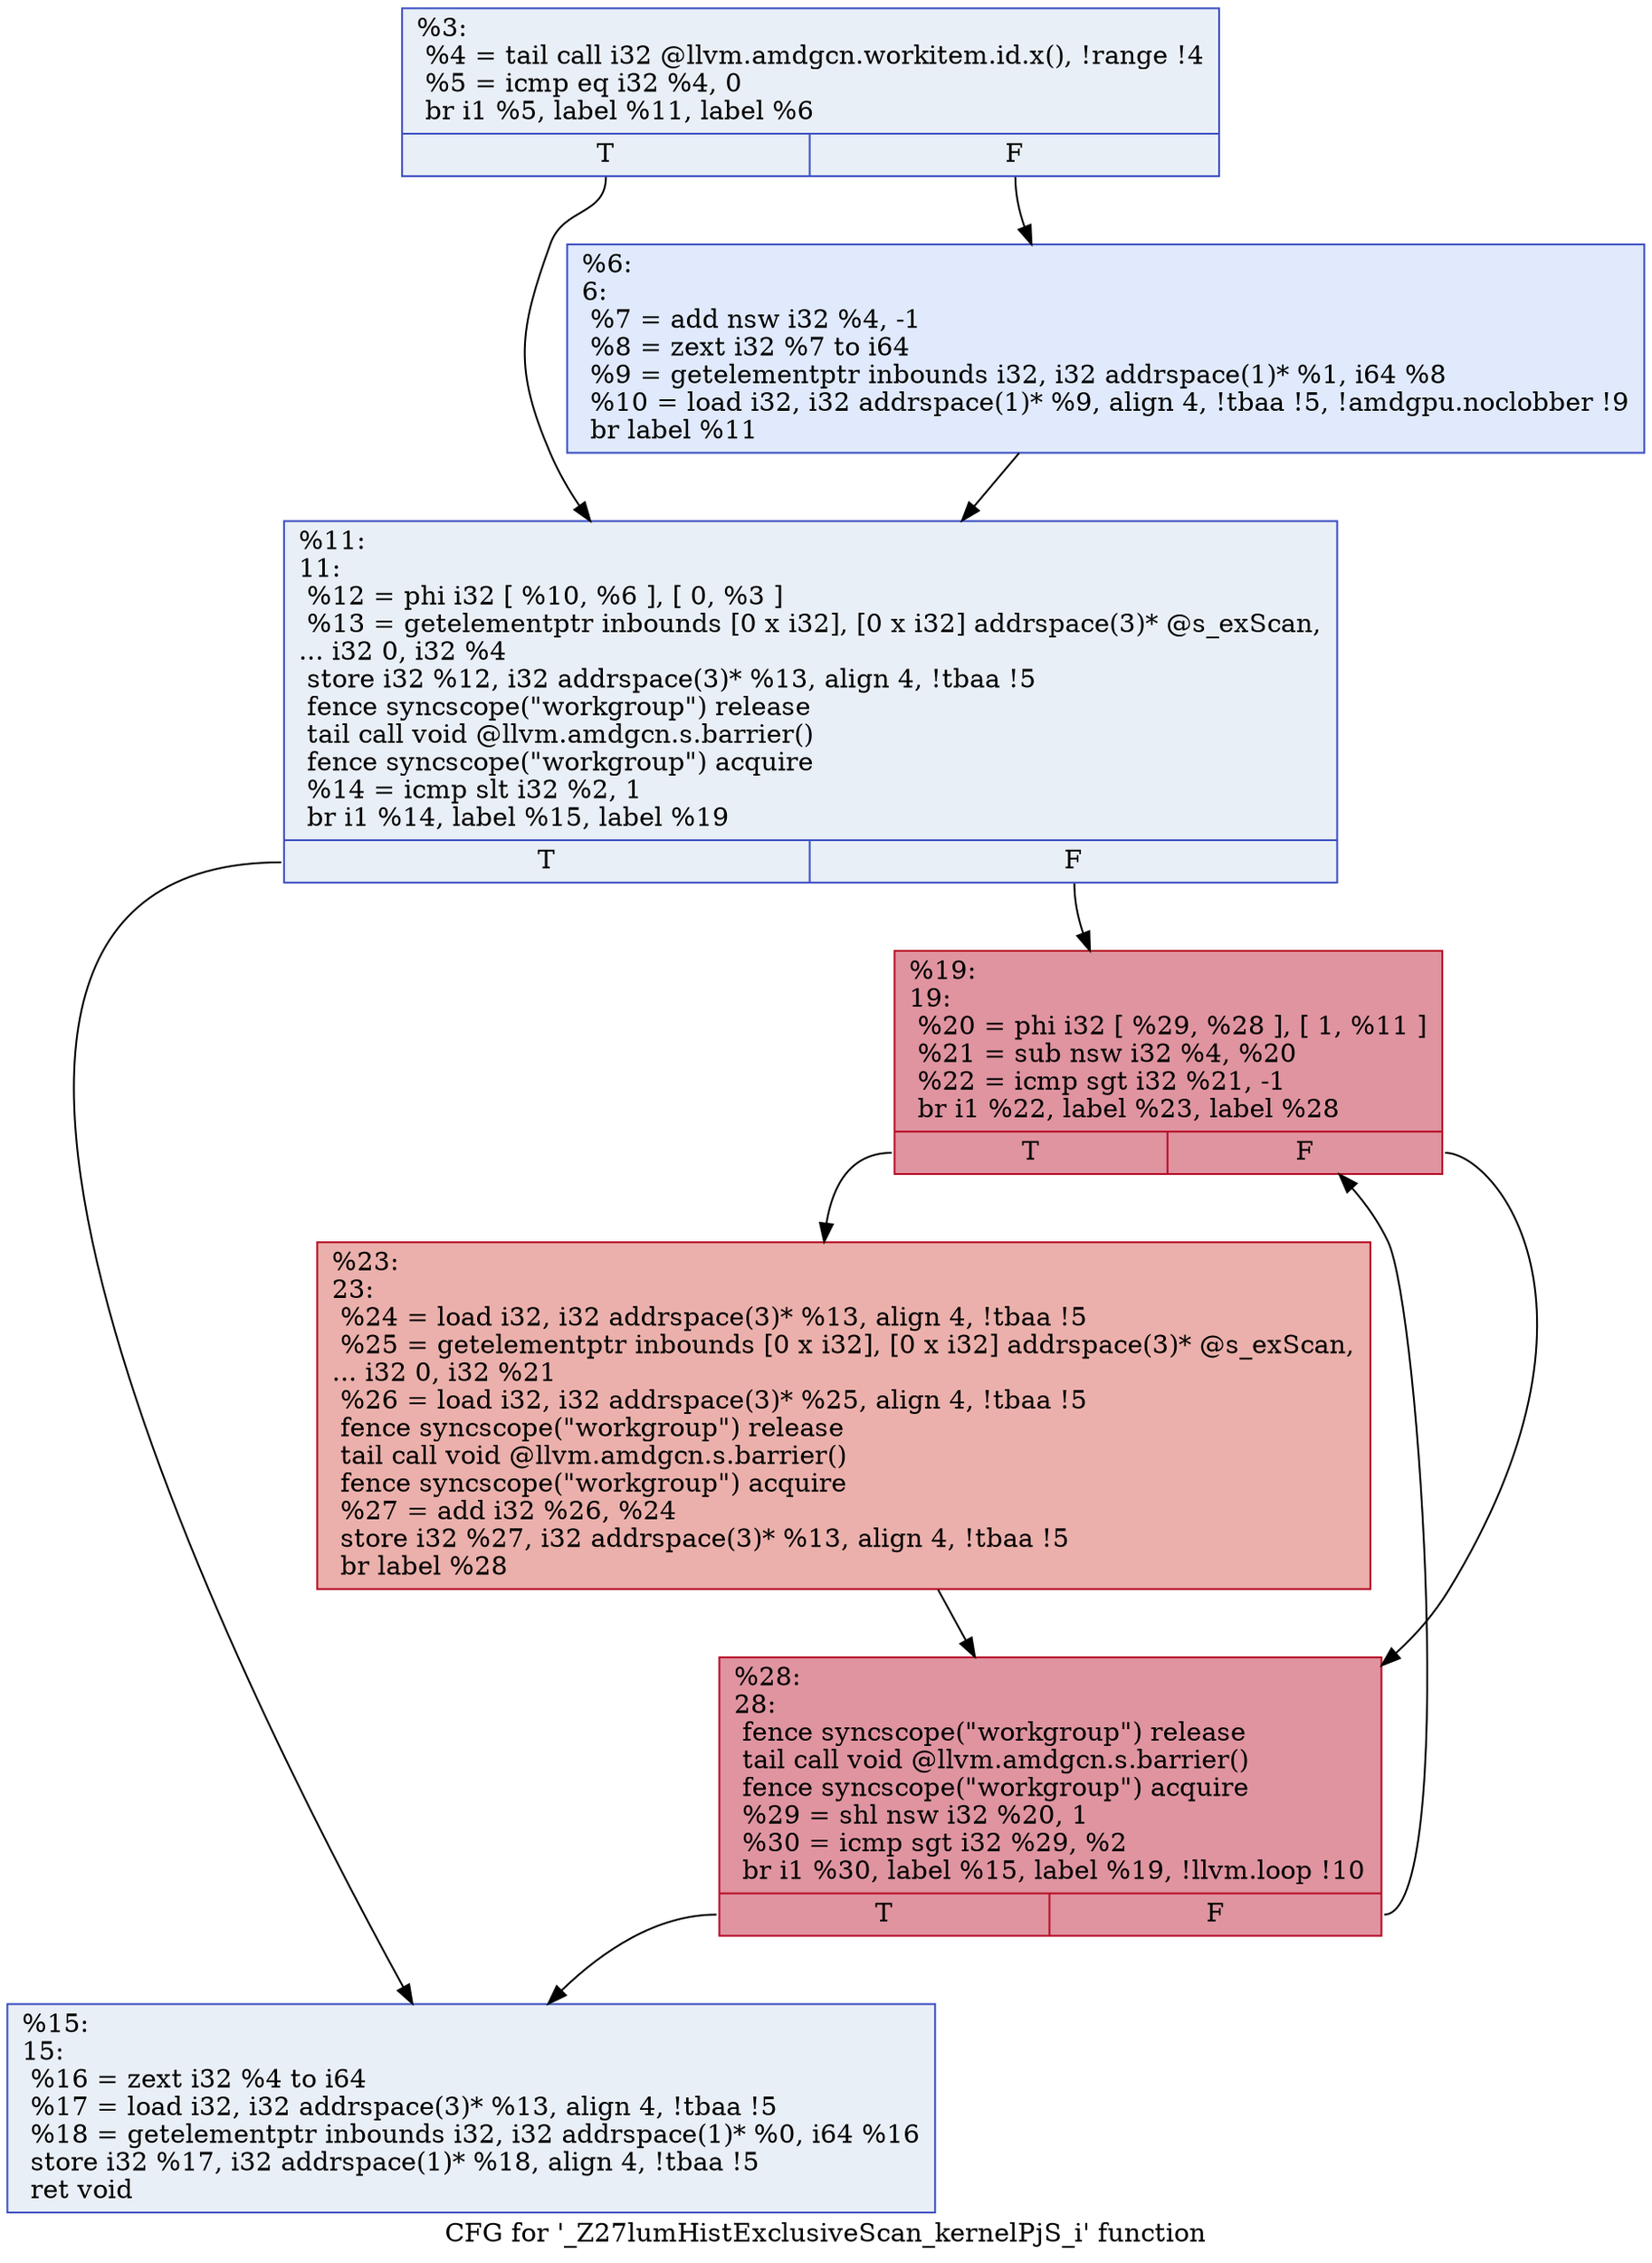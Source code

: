 digraph "CFG for '_Z27lumHistExclusiveScan_kernelPjS_i' function" {
	label="CFG for '_Z27lumHistExclusiveScan_kernelPjS_i' function";

	Node0x4650af0 [shape=record,color="#3d50c3ff", style=filled, fillcolor="#cedaeb70",label="{%3:\l  %4 = tail call i32 @llvm.amdgcn.workitem.id.x(), !range !4\l  %5 = icmp eq i32 %4, 0\l  br i1 %5, label %11, label %6\l|{<s0>T|<s1>F}}"];
	Node0x4650af0:s0 -> Node0x4651fb0;
	Node0x4650af0:s1 -> Node0x4652040;
	Node0x4652040 [shape=record,color="#3d50c3ff", style=filled, fillcolor="#b9d0f970",label="{%6:\l6:                                                \l  %7 = add nsw i32 %4, -1\l  %8 = zext i32 %7 to i64\l  %9 = getelementptr inbounds i32, i32 addrspace(1)* %1, i64 %8\l  %10 = load i32, i32 addrspace(1)* %9, align 4, !tbaa !5, !amdgpu.noclobber !9\l  br label %11\l}"];
	Node0x4652040 -> Node0x4651fb0;
	Node0x4651fb0 [shape=record,color="#3d50c3ff", style=filled, fillcolor="#cedaeb70",label="{%11:\l11:                                               \l  %12 = phi i32 [ %10, %6 ], [ 0, %3 ]\l  %13 = getelementptr inbounds [0 x i32], [0 x i32] addrspace(3)* @s_exScan,\l... i32 0, i32 %4\l  store i32 %12, i32 addrspace(3)* %13, align 4, !tbaa !5\l  fence syncscope(\"workgroup\") release\l  tail call void @llvm.amdgcn.s.barrier()\l  fence syncscope(\"workgroup\") acquire\l  %14 = icmp slt i32 %2, 1\l  br i1 %14, label %15, label %19\l|{<s0>T|<s1>F}}"];
	Node0x4651fb0:s0 -> Node0x4653280;
	Node0x4651fb0:s1 -> Node0x4653310;
	Node0x4653280 [shape=record,color="#3d50c3ff", style=filled, fillcolor="#cedaeb70",label="{%15:\l15:                                               \l  %16 = zext i32 %4 to i64\l  %17 = load i32, i32 addrspace(3)* %13, align 4, !tbaa !5\l  %18 = getelementptr inbounds i32, i32 addrspace(1)* %0, i64 %16\l  store i32 %17, i32 addrspace(1)* %18, align 4, !tbaa !5\l  ret void\l}"];
	Node0x4653310 [shape=record,color="#b70d28ff", style=filled, fillcolor="#b70d2870",label="{%19:\l19:                                               \l  %20 = phi i32 [ %29, %28 ], [ 1, %11 ]\l  %21 = sub nsw i32 %4, %20\l  %22 = icmp sgt i32 %21, -1\l  br i1 %22, label %23, label %28\l|{<s0>T|<s1>F}}"];
	Node0x4653310:s0 -> Node0x46539a0;
	Node0x4653310:s1 -> Node0x4653780;
	Node0x46539a0 [shape=record,color="#b70d28ff", style=filled, fillcolor="#d24b4070",label="{%23:\l23:                                               \l  %24 = load i32, i32 addrspace(3)* %13, align 4, !tbaa !5\l  %25 = getelementptr inbounds [0 x i32], [0 x i32] addrspace(3)* @s_exScan,\l... i32 0, i32 %21\l  %26 = load i32, i32 addrspace(3)* %25, align 4, !tbaa !5\l  fence syncscope(\"workgroup\") release\l  tail call void @llvm.amdgcn.s.barrier()\l  fence syncscope(\"workgroup\") acquire\l  %27 = add i32 %26, %24\l  store i32 %27, i32 addrspace(3)* %13, align 4, !tbaa !5\l  br label %28\l}"];
	Node0x46539a0 -> Node0x4653780;
	Node0x4653780 [shape=record,color="#b70d28ff", style=filled, fillcolor="#b70d2870",label="{%28:\l28:                                               \l  fence syncscope(\"workgroup\") release\l  tail call void @llvm.amdgcn.s.barrier()\l  fence syncscope(\"workgroup\") acquire\l  %29 = shl nsw i32 %20, 1\l  %30 = icmp sgt i32 %29, %2\l  br i1 %30, label %15, label %19, !llvm.loop !10\l|{<s0>T|<s1>F}}"];
	Node0x4653780:s0 -> Node0x4653280;
	Node0x4653780:s1 -> Node0x4653310;
}
